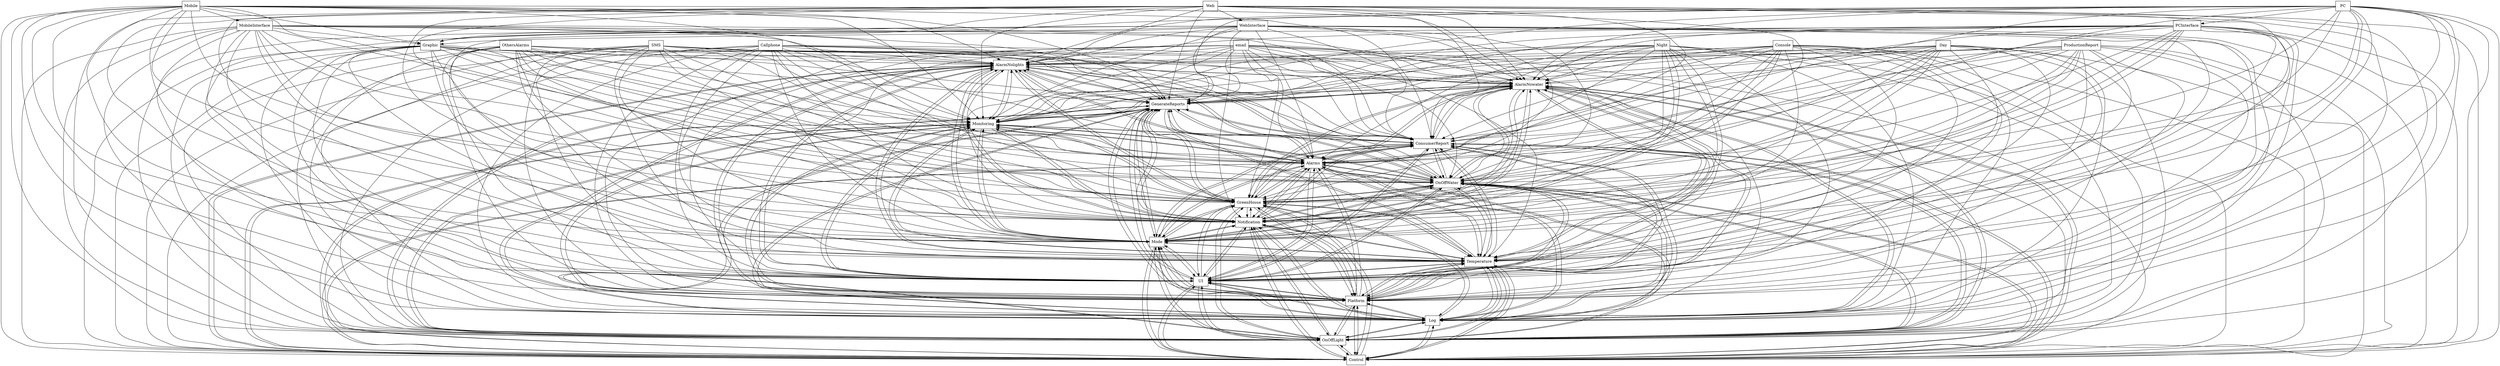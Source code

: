 digraph{
graph [rankdir=TB];
node [shape=box];
edge [arrowhead=normal];
0[label="AlarmNolights",]
1[label="AlarmNowater",]
2[label="Callphone",]
3[label="Graphic",]
4[label="Day",]
5[label="Console",]
6[label="Control",]
7[label="PCInterface",]
8[label="OnOffLight",]
9[label="Log",]
10[label="Night",]
11[label="Mobile",]
12[label="Platform",]
13[label="UI",]
14[label="Temperature",]
15[label="Mode",]
16[label="Notification",]
17[label="MobileInterface",]
18[label="GreenHouse",]
19[label="OnOffWater",]
20[label="WebInterface",]
21[label="ProductionReport",]
22[label="email",]
23[label="Web",]
24[label="Alarms",]
25[label="ConsumerReport",]
26[label="Monitoring",]
27[label="SMS",]
28[label="OthersAlarms",]
29[label="GenerateReports",]
30[label="PC",]
0->1[label="",]
0->6[label="",]
0->8[label="",]
0->9[label="",]
0->12[label="",]
0->13[label="",]
0->14[label="",]
0->15[label="",]
0->16[label="",]
0->18[label="",]
0->19[label="",]
0->24[label="",]
0->25[label="",]
0->26[label="",]
0->29[label="",]
1->0[label="",]
1->6[label="",]
1->8[label="",]
1->9[label="",]
1->12[label="",]
1->13[label="",]
1->14[label="",]
1->15[label="",]
1->16[label="",]
1->18[label="",]
1->19[label="",]
1->24[label="",]
1->25[label="",]
1->26[label="",]
1->29[label="",]
2->0[label="",]
2->1[label="",]
2->6[label="",]
2->8[label="",]
2->9[label="",]
2->12[label="",]
2->13[label="",]
2->14[label="",]
2->15[label="",]
2->16[label="",]
2->18[label="",]
2->19[label="",]
2->24[label="",]
2->25[label="",]
2->26[label="",]
2->29[label="",]
3->0[label="",]
3->1[label="",]
3->6[label="",]
3->8[label="",]
3->9[label="",]
3->12[label="",]
3->13[label="",]
3->14[label="",]
3->15[label="",]
3->16[label="",]
3->18[label="",]
3->19[label="",]
3->24[label="",]
3->25[label="",]
3->26[label="",]
3->29[label="",]
4->0[label="",]
4->1[label="",]
4->6[label="",]
4->8[label="",]
4->9[label="",]
4->12[label="",]
4->13[label="",]
4->14[label="",]
4->15[label="",]
4->16[label="",]
4->18[label="",]
4->19[label="",]
4->24[label="",]
4->25[label="",]
4->26[label="",]
4->29[label="",]
5->0[label="",]
5->1[label="",]
5->6[label="",]
5->8[label="",]
5->9[label="",]
5->12[label="",]
5->13[label="",]
5->14[label="",]
5->15[label="",]
5->16[label="",]
5->18[label="",]
5->19[label="",]
5->24[label="",]
5->25[label="",]
5->26[label="",]
5->29[label="",]
6->0[label="",]
6->1[label="",]
6->8[label="",]
6->9[label="",]
6->12[label="",]
6->13[label="",]
6->14[label="",]
6->15[label="",]
6->16[label="",]
6->18[label="",]
6->19[label="",]
6->24[label="",]
6->25[label="",]
6->26[label="",]
6->29[label="",]
7->0[label="",]
7->1[label="",]
7->3[label="",]
7->6[label="",]
7->8[label="",]
7->9[label="",]
7->12[label="",]
7->13[label="",]
7->14[label="",]
7->15[label="",]
7->16[label="",]
7->18[label="",]
7->19[label="",]
7->24[label="",]
7->25[label="",]
7->26[label="",]
7->29[label="",]
8->0[label="",]
8->1[label="",]
8->6[label="",]
8->9[label="",]
8->12[label="",]
8->13[label="",]
8->14[label="",]
8->15[label="",]
8->16[label="",]
8->18[label="",]
8->19[label="",]
8->24[label="",]
8->25[label="",]
8->26[label="",]
8->29[label="",]
9->0[label="",]
9->1[label="",]
9->6[label="",]
9->8[label="",]
9->12[label="",]
9->13[label="",]
9->14[label="",]
9->15[label="",]
9->16[label="",]
9->18[label="",]
9->19[label="",]
9->24[label="",]
9->25[label="",]
9->26[label="",]
9->29[label="",]
10->0[label="",]
10->1[label="",]
10->6[label="",]
10->8[label="",]
10->9[label="",]
10->12[label="",]
10->13[label="",]
10->14[label="",]
10->15[label="",]
10->16[label="",]
10->18[label="",]
10->19[label="",]
10->24[label="",]
10->25[label="",]
10->26[label="",]
10->29[label="",]
11->0[label="",]
11->1[label="",]
11->3[label="",]
11->6[label="",]
11->8[label="",]
11->9[label="",]
11->12[label="",]
11->13[label="",]
11->14[label="",]
11->15[label="",]
11->16[label="",]
11->17[label="",]
11->18[label="",]
11->19[label="",]
11->24[label="",]
11->25[label="",]
11->26[label="",]
11->29[label="",]
12->0[label="",]
12->1[label="",]
12->6[label="",]
12->8[label="",]
12->9[label="",]
12->13[label="",]
12->14[label="",]
12->15[label="",]
12->16[label="",]
12->18[label="",]
12->19[label="",]
12->24[label="",]
12->25[label="",]
12->26[label="",]
12->29[label="",]
13->0[label="",]
13->1[label="",]
13->6[label="",]
13->8[label="",]
13->9[label="",]
13->12[label="",]
13->14[label="",]
13->15[label="",]
13->16[label="",]
13->18[label="",]
13->19[label="",]
13->24[label="",]
13->25[label="",]
13->26[label="",]
13->29[label="",]
14->0[label="",]
14->1[label="",]
14->6[label="",]
14->8[label="",]
14->9[label="",]
14->12[label="",]
14->13[label="",]
14->15[label="",]
14->16[label="",]
14->18[label="",]
14->19[label="",]
14->24[label="",]
14->25[label="",]
14->26[label="",]
14->29[label="",]
15->0[label="",]
15->1[label="",]
15->6[label="",]
15->8[label="",]
15->9[label="",]
15->12[label="",]
15->13[label="",]
15->14[label="",]
15->16[label="",]
15->18[label="",]
15->19[label="",]
15->24[label="",]
15->25[label="",]
15->26[label="",]
15->29[label="",]
16->0[label="",]
16->1[label="",]
16->6[label="",]
16->8[label="",]
16->9[label="",]
16->12[label="",]
16->13[label="",]
16->14[label="",]
16->15[label="",]
16->18[label="",]
16->19[label="",]
16->24[label="",]
16->25[label="",]
16->26[label="",]
16->29[label="",]
17->0[label="",]
17->1[label="",]
17->3[label="",]
17->6[label="",]
17->8[label="",]
17->9[label="",]
17->12[label="",]
17->13[label="",]
17->14[label="",]
17->15[label="",]
17->16[label="",]
17->18[label="",]
17->19[label="",]
17->24[label="",]
17->25[label="",]
17->26[label="",]
17->29[label="",]
18->0[label="",]
18->1[label="",]
18->6[label="",]
18->8[label="",]
18->9[label="",]
18->12[label="",]
18->13[label="",]
18->14[label="",]
18->15[label="",]
18->16[label="",]
18->19[label="",]
18->24[label="",]
18->25[label="",]
18->26[label="",]
18->29[label="",]
19->0[label="",]
19->1[label="",]
19->6[label="",]
19->8[label="",]
19->9[label="",]
19->12[label="",]
19->13[label="",]
19->14[label="",]
19->15[label="",]
19->16[label="",]
19->18[label="",]
19->24[label="",]
19->25[label="",]
19->26[label="",]
19->29[label="",]
20->0[label="",]
20->1[label="",]
20->3[label="",]
20->6[label="",]
20->8[label="",]
20->9[label="",]
20->12[label="",]
20->13[label="",]
20->14[label="",]
20->15[label="",]
20->16[label="",]
20->18[label="",]
20->19[label="",]
20->24[label="",]
20->25[label="",]
20->26[label="",]
20->29[label="",]
21->0[label="",]
21->1[label="",]
21->6[label="",]
21->8[label="",]
21->9[label="",]
21->12[label="",]
21->13[label="",]
21->14[label="",]
21->15[label="",]
21->16[label="",]
21->18[label="",]
21->19[label="",]
21->24[label="",]
21->25[label="",]
21->26[label="",]
21->29[label="",]
22->0[label="",]
22->1[label="",]
22->6[label="",]
22->8[label="",]
22->9[label="",]
22->12[label="",]
22->13[label="",]
22->14[label="",]
22->15[label="",]
22->16[label="",]
22->18[label="",]
22->19[label="",]
22->24[label="",]
22->25[label="",]
22->26[label="",]
22->29[label="",]
23->0[label="",]
23->1[label="",]
23->3[label="",]
23->6[label="",]
23->8[label="",]
23->9[label="",]
23->12[label="",]
23->13[label="",]
23->14[label="",]
23->15[label="",]
23->16[label="",]
23->18[label="",]
23->19[label="",]
23->20[label="",]
23->24[label="",]
23->25[label="",]
23->26[label="",]
23->29[label="",]
24->0[label="",]
24->1[label="",]
24->6[label="",]
24->8[label="",]
24->9[label="",]
24->12[label="",]
24->13[label="",]
24->14[label="",]
24->15[label="",]
24->16[label="",]
24->18[label="",]
24->19[label="",]
24->25[label="",]
24->26[label="",]
24->29[label="",]
25->0[label="",]
25->1[label="",]
25->6[label="",]
25->8[label="",]
25->9[label="",]
25->12[label="",]
25->13[label="",]
25->14[label="",]
25->15[label="",]
25->16[label="",]
25->18[label="",]
25->19[label="",]
25->24[label="",]
25->26[label="",]
25->29[label="",]
26->0[label="",]
26->1[label="",]
26->6[label="",]
26->8[label="",]
26->9[label="",]
26->12[label="",]
26->13[label="",]
26->14[label="",]
26->15[label="",]
26->16[label="",]
26->18[label="",]
26->19[label="",]
26->24[label="",]
26->25[label="",]
26->29[label="",]
27->0[label="",]
27->1[label="",]
27->6[label="",]
27->8[label="",]
27->9[label="",]
27->12[label="",]
27->13[label="",]
27->14[label="",]
27->15[label="",]
27->16[label="",]
27->18[label="",]
27->19[label="",]
27->24[label="",]
27->25[label="",]
27->26[label="",]
27->29[label="",]
28->0[label="",]
28->1[label="",]
28->6[label="",]
28->8[label="",]
28->9[label="",]
28->12[label="",]
28->13[label="",]
28->14[label="",]
28->15[label="",]
28->16[label="",]
28->18[label="",]
28->19[label="",]
28->24[label="",]
28->25[label="",]
28->26[label="",]
28->29[label="",]
29->0[label="",]
29->1[label="",]
29->6[label="",]
29->8[label="",]
29->9[label="",]
29->12[label="",]
29->13[label="",]
29->14[label="",]
29->15[label="",]
29->16[label="",]
29->18[label="",]
29->19[label="",]
29->24[label="",]
29->25[label="",]
29->26[label="",]
30->0[label="",]
30->1[label="",]
30->3[label="",]
30->6[label="",]
30->7[label="",]
30->8[label="",]
30->9[label="",]
30->12[label="",]
30->13[label="",]
30->14[label="",]
30->15[label="",]
30->16[label="",]
30->18[label="",]
30->19[label="",]
30->24[label="",]
30->25[label="",]
30->26[label="",]
30->29[label="",]
}
